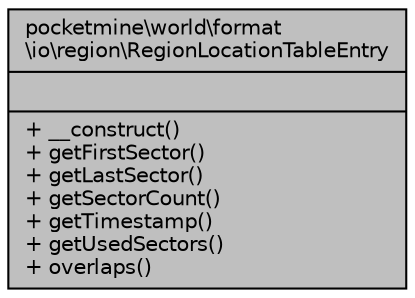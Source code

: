 digraph "pocketmine\world\format\io\region\RegionLocationTableEntry"
{
 // INTERACTIVE_SVG=YES
 // LATEX_PDF_SIZE
  edge [fontname="Helvetica",fontsize="10",labelfontname="Helvetica",labelfontsize="10"];
  node [fontname="Helvetica",fontsize="10",shape=record];
  Node1 [label="{pocketmine\\world\\format\l\\io\\region\\RegionLocationTableEntry\n||+ __construct()\l+ getFirstSector()\l+ getLastSector()\l+ getSectorCount()\l+ getTimestamp()\l+ getUsedSectors()\l+ overlaps()\l}",height=0.2,width=0.4,color="black", fillcolor="grey75", style="filled", fontcolor="black",tooltip=" "];
}
